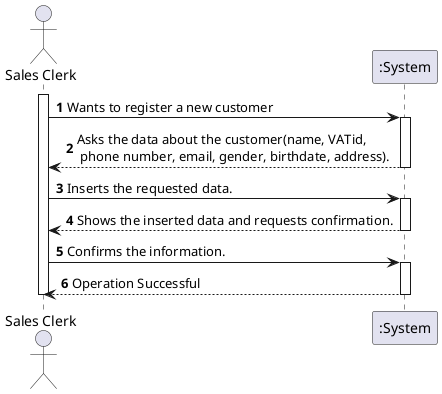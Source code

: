 @startuml

autonumber

actor "Sales Clerk" as SC

activate SC
SC -> ":System" : Wants to register a new customer
activate ":System"
":System" --> SC : Asks the data about the customer(name, VATid, \n phone number, email, gender, birthdate, address).
deactivate ":System"

SC -> ":System" : Inserts the requested data.
activate ":System"
":System" --> SC : Shows the inserted data and requests confirmation.
deactivate ":System"

SC -> ":System" : Confirms the information.
activate ":System"
":System" --> SC : Operation Successful
deactivate ":System"

deactivate SC

@enduml